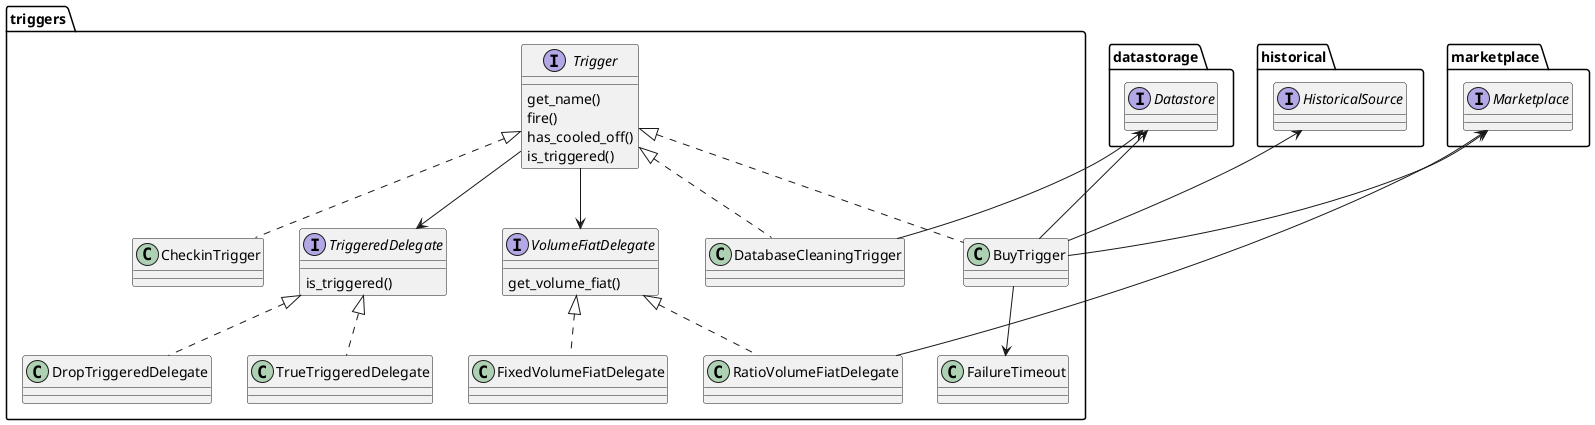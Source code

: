 @startuml

allowmixing

!if ($standalone)
interface marketplace.Marketplace
interface datastorage.Datastore
interface historical.HistoricalSource
!endif

namespace triggers {

interface Trigger {
    get_name()
    fire()
    has_cooled_off()
    is_triggered()
}

datastorage.Datastore <-- BuyTrigger
marketplace.Marketplace <-- BuyTrigger
historical.HistoricalSource <-- BuyTrigger

interface TriggeredDelegate {
    is_triggered()
}
Trigger --> TriggeredDelegate

interface VolumeFiatDelegate {
    get_volume_fiat()
}
Trigger --> VolumeFiatDelegate

class FixedVolumeFiatDelegate implements VolumeFiatDelegate
class RatioVolumeFiatDelegate implements VolumeFiatDelegate

class DropTriggeredDelegate implements TriggeredDelegate
class TrueTriggeredDelegate implements TriggeredDelegate

class FailureTimeout
BuyTrigger --> FailureTimeout

class BuyTrigger implements Trigger

class CheckinTrigger implements Trigger
class DatabaseCleaningTrigger implements Trigger

datastorage.Datastore <-- DatabaseCleaningTrigger

marketplace.Marketplace <-- RatioVolumeFiatDelegate


}

@enduml